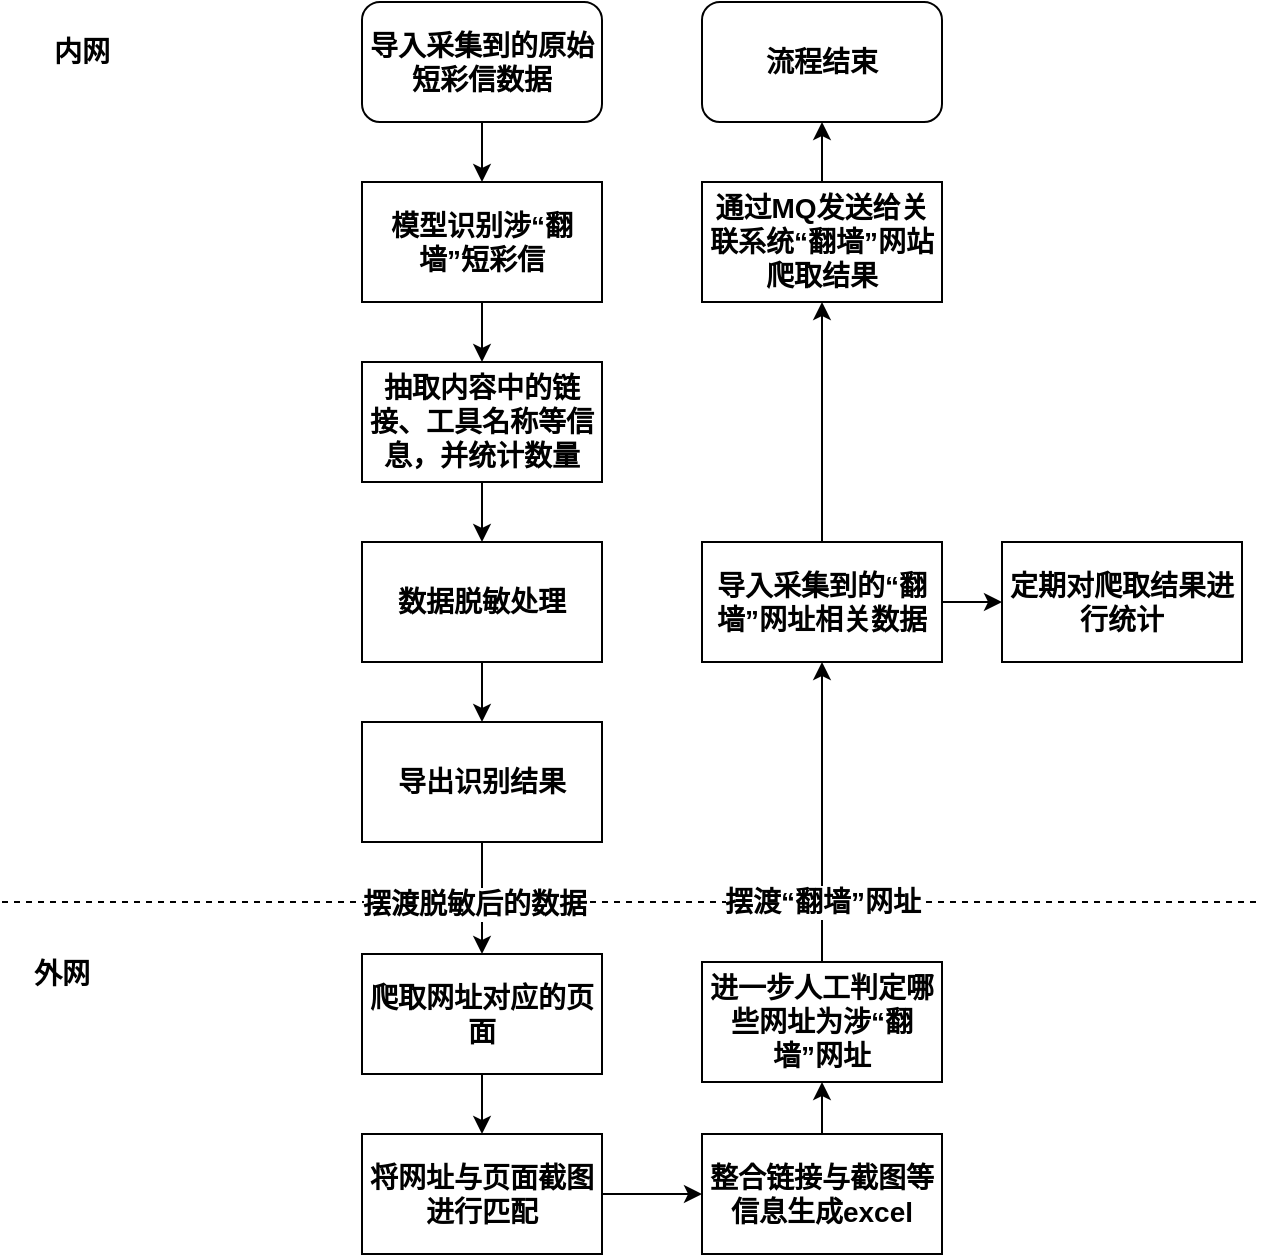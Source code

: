<mxfile version="25.0.3">
  <diagram name="第 1 页" id="oD7By3A8fIQo6_YHiewK">
    <mxGraphModel dx="1434" dy="1955" grid="1" gridSize="10" guides="1" tooltips="1" connect="1" arrows="1" fold="1" page="1" pageScale="1" pageWidth="827" pageHeight="1169" math="0" shadow="0">
      <root>
        <mxCell id="0" />
        <mxCell id="1" parent="0" />
        <mxCell id="BCLAxjB97PcvfuDEVSwv-14" value="" style="edgeStyle=orthogonalEdgeStyle;rounded=0;orthogonalLoop=1;jettySize=auto;html=1;exitX=0.5;exitY=1;exitDx=0;exitDy=0;entryX=0.5;entryY=0;entryDx=0;entryDy=0;fontSize=14;fontStyle=1" parent="1" source="BCLAxjB97PcvfuDEVSwv-1" target="BCLAxjB97PcvfuDEVSwv-13" edge="1">
          <mxGeometry relative="1" as="geometry" />
        </mxCell>
        <mxCell id="BCLAxjB97PcvfuDEVSwv-1" value="模型识别涉“翻墙”短彩信" style="rounded=0;whiteSpace=wrap;html=1;fontSize=14;fontStyle=1" parent="1" vertex="1">
          <mxGeometry x="230" y="50" width="120" height="60" as="geometry" />
        </mxCell>
        <mxCell id="BCLAxjB97PcvfuDEVSwv-4" style="edgeStyle=orthogonalEdgeStyle;rounded=0;orthogonalLoop=1;jettySize=auto;html=1;entryX=0.5;entryY=0;entryDx=0;entryDy=0;exitX=0.5;exitY=1;exitDx=0;exitDy=0;fontSize=14;fontStyle=1" parent="1" source="BCLAxjB97PcvfuDEVSwv-43" target="BCLAxjB97PcvfuDEVSwv-1" edge="1">
          <mxGeometry relative="1" as="geometry">
            <mxPoint x="290" y="20" as="sourcePoint" />
          </mxGeometry>
        </mxCell>
        <mxCell id="BCLAxjB97PcvfuDEVSwv-25" value="" style="edgeStyle=orthogonalEdgeStyle;rounded=0;orthogonalLoop=1;jettySize=auto;html=1;fontSize=14;fontStyle=1" parent="1" source="BCLAxjB97PcvfuDEVSwv-7" target="BCLAxjB97PcvfuDEVSwv-24" edge="1">
          <mxGeometry relative="1" as="geometry" />
        </mxCell>
        <mxCell id="BCLAxjB97PcvfuDEVSwv-7" value="爬取网址对应的页面" style="rounded=0;whiteSpace=wrap;html=1;fontSize=14;fontStyle=1" parent="1" vertex="1">
          <mxGeometry x="230" y="436" width="120" height="60" as="geometry" />
        </mxCell>
        <mxCell id="BCLAxjB97PcvfuDEVSwv-9" value="" style="endArrow=none;dashed=1;html=1;rounded=0;fontSize=14;fontStyle=1" parent="1" edge="1">
          <mxGeometry width="50" height="50" relative="1" as="geometry">
            <mxPoint x="50" y="410" as="sourcePoint" />
            <mxPoint x="680" y="410" as="targetPoint" />
          </mxGeometry>
        </mxCell>
        <mxCell id="BCLAxjB97PcvfuDEVSwv-10" value="外网" style="text;html=1;align=center;verticalAlign=middle;whiteSpace=wrap;rounded=0;fontSize=14;fontStyle=1" parent="1" vertex="1">
          <mxGeometry x="50" y="431" width="60" height="30" as="geometry" />
        </mxCell>
        <mxCell id="BCLAxjB97PcvfuDEVSwv-11" value="内网" style="text;html=1;align=center;verticalAlign=middle;whiteSpace=wrap;rounded=0;fontSize=14;fontStyle=1" parent="1" vertex="1">
          <mxGeometry x="60" y="-30" width="60" height="30" as="geometry" />
        </mxCell>
        <mxCell id="BCLAxjB97PcvfuDEVSwv-17" value="" style="edgeStyle=orthogonalEdgeStyle;rounded=0;orthogonalLoop=1;jettySize=auto;html=1;fontSize=14;fontStyle=1" parent="1" source="BCLAxjB97PcvfuDEVSwv-13" target="BCLAxjB97PcvfuDEVSwv-16" edge="1">
          <mxGeometry relative="1" as="geometry" />
        </mxCell>
        <mxCell id="BCLAxjB97PcvfuDEVSwv-13" value="抽取内容中的链接、工具名称等信息，并统计数量" style="rounded=0;whiteSpace=wrap;html=1;fontSize=14;fontStyle=1" parent="1" vertex="1">
          <mxGeometry x="230" y="140" width="120" height="60" as="geometry" />
        </mxCell>
        <mxCell id="BCLAxjB97PcvfuDEVSwv-21" value="" style="edgeStyle=orthogonalEdgeStyle;rounded=0;orthogonalLoop=1;jettySize=auto;html=1;fontSize=14;fontStyle=1" parent="1" source="BCLAxjB97PcvfuDEVSwv-16" target="BCLAxjB97PcvfuDEVSwv-20" edge="1">
          <mxGeometry relative="1" as="geometry" />
        </mxCell>
        <mxCell id="BCLAxjB97PcvfuDEVSwv-16" value="数据脱敏处理" style="rounded=0;whiteSpace=wrap;html=1;fontSize=14;fontStyle=1" parent="1" vertex="1">
          <mxGeometry x="230" y="230" width="120" height="60" as="geometry" />
        </mxCell>
        <mxCell id="BCLAxjB97PcvfuDEVSwv-22" style="edgeStyle=orthogonalEdgeStyle;rounded=0;orthogonalLoop=1;jettySize=auto;html=1;exitX=0.5;exitY=1;exitDx=0;exitDy=0;fontSize=14;fontStyle=1" parent="1" source="BCLAxjB97PcvfuDEVSwv-20" target="BCLAxjB97PcvfuDEVSwv-7" edge="1">
          <mxGeometry relative="1" as="geometry" />
        </mxCell>
        <mxCell id="BCLAxjB97PcvfuDEVSwv-23" value="&lt;span&gt;&lt;font&gt;摆渡脱敏后的数据&lt;/font&gt;&lt;/span&gt;" style="edgeLabel;html=1;align=center;verticalAlign=middle;resizable=0;points=[];fontSize=14;fontStyle=1" parent="BCLAxjB97PcvfuDEVSwv-22" vertex="1" connectable="0">
          <mxGeometry x="0.1" y="-4" relative="1" as="geometry">
            <mxPoint as="offset" />
          </mxGeometry>
        </mxCell>
        <mxCell id="BCLAxjB97PcvfuDEVSwv-20" value="导出识别结果" style="rounded=0;whiteSpace=wrap;html=1;fontSize=14;fontStyle=1" parent="1" vertex="1">
          <mxGeometry x="230" y="320" width="120" height="60" as="geometry" />
        </mxCell>
        <mxCell id="BCLAxjB97PcvfuDEVSwv-27" value="" style="edgeStyle=orthogonalEdgeStyle;rounded=0;orthogonalLoop=1;jettySize=auto;html=1;fontSize=14;fontStyle=1" parent="1" source="BCLAxjB97PcvfuDEVSwv-24" target="BCLAxjB97PcvfuDEVSwv-26" edge="1">
          <mxGeometry relative="1" as="geometry" />
        </mxCell>
        <mxCell id="BCLAxjB97PcvfuDEVSwv-24" value="将网址与页面截图进行匹配" style="rounded=0;whiteSpace=wrap;html=1;fontSize=14;fontStyle=1" parent="1" vertex="1">
          <mxGeometry x="230" y="526" width="120" height="60" as="geometry" />
        </mxCell>
        <mxCell id="BCLAxjB97PcvfuDEVSwv-32" value="" style="edgeStyle=orthogonalEdgeStyle;rounded=0;orthogonalLoop=1;jettySize=auto;html=1;fontSize=14;fontStyle=1" parent="1" source="BCLAxjB97PcvfuDEVSwv-26" target="BCLAxjB97PcvfuDEVSwv-31" edge="1">
          <mxGeometry relative="1" as="geometry" />
        </mxCell>
        <mxCell id="BCLAxjB97PcvfuDEVSwv-26" value="整合链接与截图等信息生成excel" style="rounded=0;whiteSpace=wrap;html=1;fontSize=14;fontStyle=1" parent="1" vertex="1">
          <mxGeometry x="400" y="526" width="120" height="60" as="geometry" />
        </mxCell>
        <mxCell id="BCLAxjB97PcvfuDEVSwv-35" value="" style="edgeStyle=orthogonalEdgeStyle;rounded=0;orthogonalLoop=1;jettySize=auto;html=1;fontSize=14;fontStyle=1" parent="1" source="BCLAxjB97PcvfuDEVSwv-28" target="BCLAxjB97PcvfuDEVSwv-34" edge="1">
          <mxGeometry relative="1" as="geometry" />
        </mxCell>
        <mxCell id="BCLAxjB97PcvfuDEVSwv-40" value="" style="edgeStyle=orthogonalEdgeStyle;rounded=0;orthogonalLoop=1;jettySize=auto;html=1;fontSize=14;fontStyle=1" parent="1" source="BCLAxjB97PcvfuDEVSwv-28" target="BCLAxjB97PcvfuDEVSwv-39" edge="1">
          <mxGeometry relative="1" as="geometry" />
        </mxCell>
        <mxCell id="BCLAxjB97PcvfuDEVSwv-28" value="导入采集到的“翻墙”网址相关数据" style="rounded=0;whiteSpace=wrap;html=1;fontSize=14;fontStyle=1" parent="1" vertex="1">
          <mxGeometry x="400" y="230" width="120" height="60" as="geometry" />
        </mxCell>
        <mxCell id="BCLAxjB97PcvfuDEVSwv-33" style="edgeStyle=orthogonalEdgeStyle;rounded=0;orthogonalLoop=1;jettySize=auto;html=1;entryX=0.5;entryY=1;entryDx=0;entryDy=0;fontSize=14;fontStyle=1" parent="1" source="BCLAxjB97PcvfuDEVSwv-31" target="BCLAxjB97PcvfuDEVSwv-28" edge="1">
          <mxGeometry relative="1" as="geometry" />
        </mxCell>
        <mxCell id="BCLAxjB97PcvfuDEVSwv-47" value="&lt;span style=&quot;font-size: 14px; font-weight: 700;&quot;&gt;摆渡“翻墙”网址&lt;/span&gt;" style="edgeLabel;html=1;align=center;verticalAlign=middle;resizable=0;points=[];" parent="BCLAxjB97PcvfuDEVSwv-33" vertex="1" connectable="0">
          <mxGeometry x="-0.167" y="-3" relative="1" as="geometry">
            <mxPoint x="-3" y="32" as="offset" />
          </mxGeometry>
        </mxCell>
        <mxCell id="BCLAxjB97PcvfuDEVSwv-31" value="进一步人工判定哪些网址为涉“翻墙”网址" style="rounded=0;whiteSpace=wrap;html=1;fontSize=14;fontStyle=1" parent="1" vertex="1">
          <mxGeometry x="400" y="440" width="120" height="60" as="geometry" />
        </mxCell>
        <mxCell id="BCLAxjB97PcvfuDEVSwv-45" style="edgeStyle=orthogonalEdgeStyle;rounded=0;orthogonalLoop=1;jettySize=auto;html=1;exitX=0.5;exitY=0;exitDx=0;exitDy=0;entryX=0.5;entryY=1;entryDx=0;entryDy=0;fontSize=14;fontStyle=1" parent="1" source="BCLAxjB97PcvfuDEVSwv-34" target="BCLAxjB97PcvfuDEVSwv-44" edge="1">
          <mxGeometry relative="1" as="geometry" />
        </mxCell>
        <mxCell id="BCLAxjB97PcvfuDEVSwv-34" value="通过MQ发送给关联系统“翻墙”网站爬取结果" style="rounded=0;whiteSpace=wrap;html=1;fontSize=14;fontStyle=1" parent="1" vertex="1">
          <mxGeometry x="400" y="50" width="120" height="60" as="geometry" />
        </mxCell>
        <mxCell id="BCLAxjB97PcvfuDEVSwv-39" value="定期对爬取结果进行统计" style="rounded=0;whiteSpace=wrap;html=1;fontSize=14;fontStyle=1" parent="1" vertex="1">
          <mxGeometry x="550" y="230" width="120" height="60" as="geometry" />
        </mxCell>
        <mxCell id="BCLAxjB97PcvfuDEVSwv-43" value="导入采集到的原始短彩信数据" style="rounded=1;whiteSpace=wrap;html=1;fontSize=14;fontStyle=1" parent="1" vertex="1">
          <mxGeometry x="230" y="-40" width="120" height="60" as="geometry" />
        </mxCell>
        <mxCell id="BCLAxjB97PcvfuDEVSwv-44" value="流程结束" style="rounded=1;whiteSpace=wrap;html=1;fontSize=14;fontStyle=1" parent="1" vertex="1">
          <mxGeometry x="400" y="-40" width="120" height="60" as="geometry" />
        </mxCell>
      </root>
    </mxGraphModel>
  </diagram>
</mxfile>
